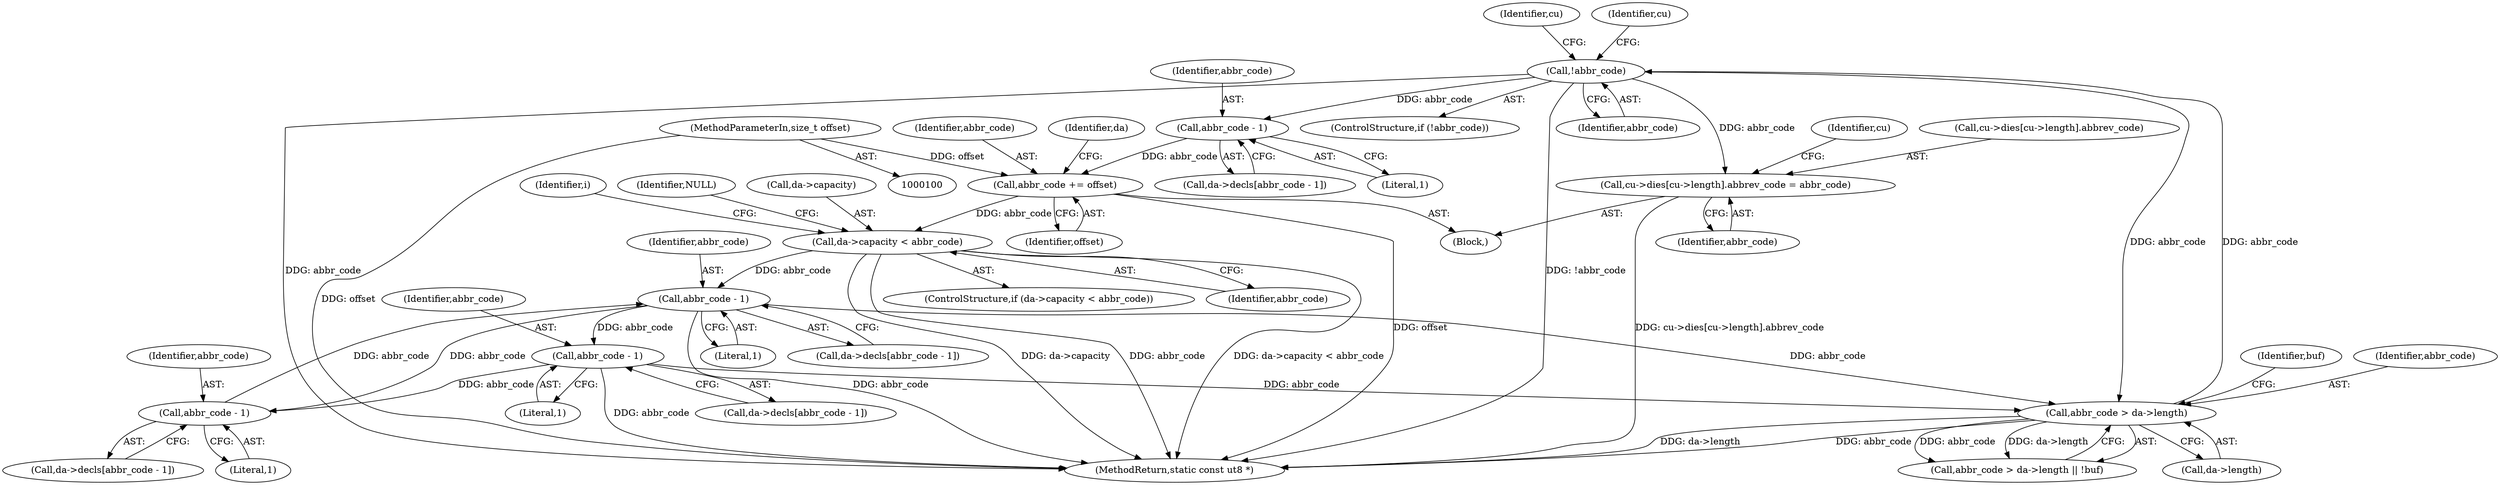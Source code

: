 digraph "0_radare2_2ca9ab45891b6ae8e32b6c28c81eebca059cbe5d_1@array" {
"1000216" [label="(Call,cu->dies[cu->length].abbrev_code = abbr_code)"];
"1000195" [label="(Call,!abbr_code)"];
"1000175" [label="(Call,abbr_code > da->length)"];
"1000269" [label="(Call,abbr_code - 1)"];
"1000374" [label="(Call,abbr_code - 1)"];
"1000326" [label="(Call,abbr_code - 1)"];
"1000250" [label="(Call,da->capacity < abbr_code)"];
"1000246" [label="(Call,abbr_code += offset)"];
"1000105" [label="(MethodParameterIn,size_t offset)"];
"1000242" [label="(Call,abbr_code - 1)"];
"1000326" [label="(Call,abbr_code - 1)"];
"1000322" [label="(Call,da->decls[abbr_code - 1])"];
"1000226" [label="(Identifier,abbr_code)"];
"1000175" [label="(Call,abbr_code > da->length)"];
"1000249" [label="(ControlStructure,if (da->capacity < abbr_code))"];
"1000105" [label="(MethodParameterIn,size_t offset)"];
"1000217" [label="(Call,cu->dies[cu->length].abbrev_code)"];
"1000181" [label="(Identifier,buf)"];
"1000270" [label="(Identifier,abbr_code)"];
"1000176" [label="(Identifier,abbr_code)"];
"1000251" [label="(Call,da->capacity)"];
"1000375" [label="(Identifier,abbr_code)"];
"1000216" [label="(Call,cu->dies[cu->length].abbrev_code = abbr_code)"];
"1000231" [label="(Identifier,cu)"];
"1000177" [label="(Call,da->length)"];
"1000247" [label="(Identifier,abbr_code)"];
"1000194" [label="(ControlStructure,if (!abbr_code))"];
"1000254" [label="(Identifier,abbr_code)"];
"1000246" [label="(Call,abbr_code += offset)"];
"1000244" [label="(Literal,1)"];
"1000260" [label="(Identifier,i)"];
"1000248" [label="(Identifier,offset)"];
"1000271" [label="(Literal,1)"];
"1000374" [label="(Call,abbr_code - 1)"];
"1000174" [label="(Call,abbr_code > da->length || !buf)"];
"1000243" [label="(Identifier,abbr_code)"];
"1000370" [label="(Call,da->decls[abbr_code - 1])"];
"1000257" [label="(Identifier,NULL)"];
"1000269" [label="(Call,abbr_code - 1)"];
"1000220" [label="(Identifier,cu)"];
"1000195" [label="(Call,!abbr_code)"];
"1000328" [label="(Literal,1)"];
"1000376" [label="(Literal,1)"];
"1000250" [label="(Call,da->capacity < abbr_code)"];
"1000265" [label="(Call,da->decls[abbr_code - 1])"];
"1000455" [label="(MethodReturn,static const ut8 *)"];
"1000242" [label="(Call,abbr_code - 1)"];
"1000238" [label="(Call,da->decls[abbr_code - 1])"];
"1000196" [label="(Identifier,abbr_code)"];
"1000327" [label="(Identifier,abbr_code)"];
"1000202" [label="(Identifier,cu)"];
"1000148" [label="(Block,)"];
"1000252" [label="(Identifier,da)"];
"1000216" -> "1000148"  [label="AST: "];
"1000216" -> "1000226"  [label="CFG: "];
"1000217" -> "1000216"  [label="AST: "];
"1000226" -> "1000216"  [label="AST: "];
"1000231" -> "1000216"  [label="CFG: "];
"1000216" -> "1000455"  [label="DDG: cu->dies[cu->length].abbrev_code"];
"1000195" -> "1000216"  [label="DDG: abbr_code"];
"1000195" -> "1000194"  [label="AST: "];
"1000195" -> "1000196"  [label="CFG: "];
"1000196" -> "1000195"  [label="AST: "];
"1000202" -> "1000195"  [label="CFG: "];
"1000220" -> "1000195"  [label="CFG: "];
"1000195" -> "1000455"  [label="DDG: !abbr_code"];
"1000195" -> "1000455"  [label="DDG: abbr_code"];
"1000195" -> "1000175"  [label="DDG: abbr_code"];
"1000175" -> "1000195"  [label="DDG: abbr_code"];
"1000195" -> "1000242"  [label="DDG: abbr_code"];
"1000175" -> "1000174"  [label="AST: "];
"1000175" -> "1000177"  [label="CFG: "];
"1000176" -> "1000175"  [label="AST: "];
"1000177" -> "1000175"  [label="AST: "];
"1000181" -> "1000175"  [label="CFG: "];
"1000174" -> "1000175"  [label="CFG: "];
"1000175" -> "1000455"  [label="DDG: abbr_code"];
"1000175" -> "1000455"  [label="DDG: da->length"];
"1000175" -> "1000174"  [label="DDG: abbr_code"];
"1000175" -> "1000174"  [label="DDG: da->length"];
"1000269" -> "1000175"  [label="DDG: abbr_code"];
"1000326" -> "1000175"  [label="DDG: abbr_code"];
"1000269" -> "1000265"  [label="AST: "];
"1000269" -> "1000271"  [label="CFG: "];
"1000270" -> "1000269"  [label="AST: "];
"1000271" -> "1000269"  [label="AST: "];
"1000265" -> "1000269"  [label="CFG: "];
"1000269" -> "1000455"  [label="DDG: abbr_code"];
"1000374" -> "1000269"  [label="DDG: abbr_code"];
"1000250" -> "1000269"  [label="DDG: abbr_code"];
"1000269" -> "1000326"  [label="DDG: abbr_code"];
"1000269" -> "1000374"  [label="DDG: abbr_code"];
"1000374" -> "1000370"  [label="AST: "];
"1000374" -> "1000376"  [label="CFG: "];
"1000375" -> "1000374"  [label="AST: "];
"1000376" -> "1000374"  [label="AST: "];
"1000370" -> "1000374"  [label="CFG: "];
"1000326" -> "1000374"  [label="DDG: abbr_code"];
"1000326" -> "1000322"  [label="AST: "];
"1000326" -> "1000328"  [label="CFG: "];
"1000327" -> "1000326"  [label="AST: "];
"1000328" -> "1000326"  [label="AST: "];
"1000322" -> "1000326"  [label="CFG: "];
"1000326" -> "1000455"  [label="DDG: abbr_code"];
"1000250" -> "1000249"  [label="AST: "];
"1000250" -> "1000254"  [label="CFG: "];
"1000251" -> "1000250"  [label="AST: "];
"1000254" -> "1000250"  [label="AST: "];
"1000257" -> "1000250"  [label="CFG: "];
"1000260" -> "1000250"  [label="CFG: "];
"1000250" -> "1000455"  [label="DDG: da->capacity"];
"1000250" -> "1000455"  [label="DDG: abbr_code"];
"1000250" -> "1000455"  [label="DDG: da->capacity < abbr_code"];
"1000246" -> "1000250"  [label="DDG: abbr_code"];
"1000246" -> "1000148"  [label="AST: "];
"1000246" -> "1000248"  [label="CFG: "];
"1000247" -> "1000246"  [label="AST: "];
"1000248" -> "1000246"  [label="AST: "];
"1000252" -> "1000246"  [label="CFG: "];
"1000246" -> "1000455"  [label="DDG: offset"];
"1000105" -> "1000246"  [label="DDG: offset"];
"1000242" -> "1000246"  [label="DDG: abbr_code"];
"1000105" -> "1000100"  [label="AST: "];
"1000105" -> "1000455"  [label="DDG: offset"];
"1000242" -> "1000238"  [label="AST: "];
"1000242" -> "1000244"  [label="CFG: "];
"1000243" -> "1000242"  [label="AST: "];
"1000244" -> "1000242"  [label="AST: "];
"1000238" -> "1000242"  [label="CFG: "];
}
